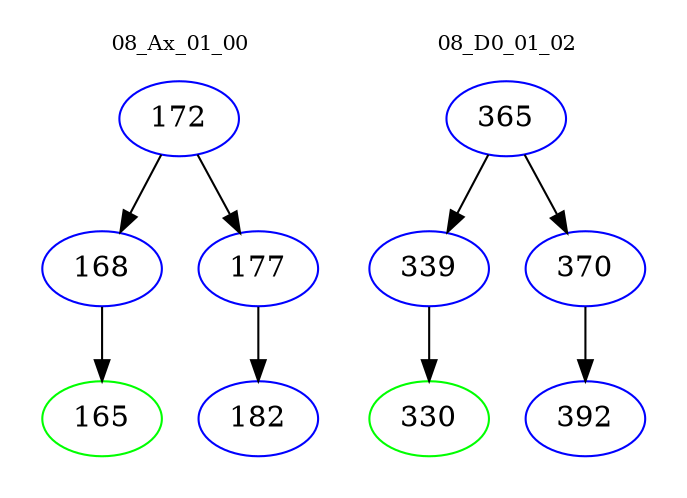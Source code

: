 digraph{
subgraph cluster_0 {
color = white
label = "08_Ax_01_00";
fontsize=10;
T0_172 [label="172", color="blue"]
T0_172 -> T0_168 [color="black"]
T0_168 [label="168", color="blue"]
T0_168 -> T0_165 [color="black"]
T0_165 [label="165", color="green"]
T0_172 -> T0_177 [color="black"]
T0_177 [label="177", color="blue"]
T0_177 -> T0_182 [color="black"]
T0_182 [label="182", color="blue"]
}
subgraph cluster_1 {
color = white
label = "08_D0_01_02";
fontsize=10;
T1_365 [label="365", color="blue"]
T1_365 -> T1_339 [color="black"]
T1_339 [label="339", color="blue"]
T1_339 -> T1_330 [color="black"]
T1_330 [label="330", color="green"]
T1_365 -> T1_370 [color="black"]
T1_370 [label="370", color="blue"]
T1_370 -> T1_392 [color="black"]
T1_392 [label="392", color="blue"]
}
}

